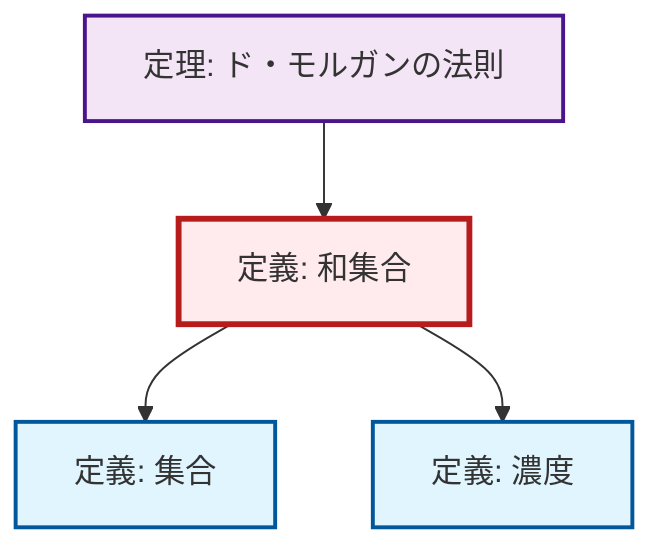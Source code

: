 graph TD
    classDef definition fill:#e1f5fe,stroke:#01579b,stroke-width:2px
    classDef theorem fill:#f3e5f5,stroke:#4a148c,stroke-width:2px
    classDef axiom fill:#fff3e0,stroke:#e65100,stroke-width:2px
    classDef example fill:#e8f5e9,stroke:#1b5e20,stroke-width:2px
    classDef current fill:#ffebee,stroke:#b71c1c,stroke-width:3px
    def-union["定義: 和集合"]:::definition
    thm-de-morgan["定理: ド・モルガンの法則"]:::theorem
    def-cardinality["定義: 濃度"]:::definition
    def-set["定義: 集合"]:::definition
    def-union --> def-set
    thm-de-morgan --> def-union
    def-union --> def-cardinality
    class def-union current